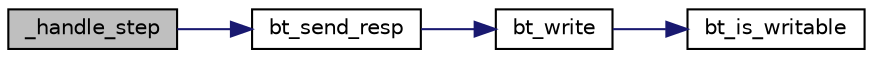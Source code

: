 digraph "_handle_step"
{
 // LATEX_PDF_SIZE
  bgcolor="transparent";
  edge [fontname="Helvetica",fontsize="10",labelfontname="Helvetica",labelfontsize="10"];
  node [fontname="Helvetica",fontsize="10",shape=record];
  rankdir="LR";
  Node1 [label="_handle_step",height=0.2,width=0.4,color="black", fillcolor="grey75", style="filled", fontcolor="black",tooltip=" "];
  Node1 -> Node2 [color="midnightblue",fontsize="10",style="solid",fontname="Helvetica"];
  Node2 [label="bt_send_resp",height=0.2,width=0.4,color="black",URL="$bt_8h.html#a872c9f0d31efbb5f055d9fdc02bc3979",tooltip=" "];
  Node2 -> Node3 [color="midnightblue",fontsize="10",style="solid",fontname="Helvetica"];
  Node3 [label="bt_write",height=0.2,width=0.4,color="black",URL="$bt_8c.html#a15f1c8a00e4516cd0e35726396cfc4f6",tooltip=" "];
  Node3 -> Node4 [color="midnightblue",fontsize="10",style="solid",fontname="Helvetica"];
  Node4 [label="bt_is_writable",height=0.2,width=0.4,color="black",URL="$bt_8c.html#ae067c5bc3d459d0bd4d0e6561f67f462",tooltip=" "];
}
